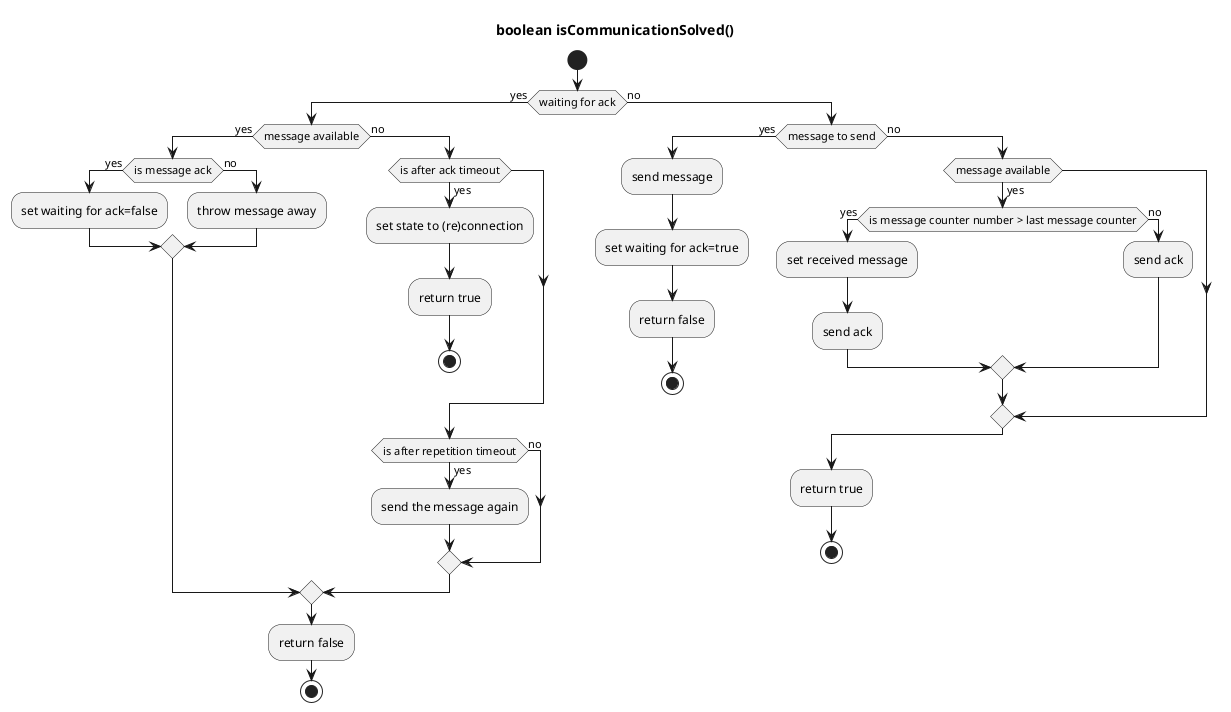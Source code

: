 @startuml
title boolean isCommunicationSolved()

start

' repeat

    if (waiting for ack) then (yes)
        if (message available) then (yes) 
            if (is message ack) then (yes)
                :set waiting for ack=false;
            else  (no)
                :throw message away;
            endif
        else (no) 
            if (is after ack timeout) then (yes) 
                :set state to (re)connection;
                :return true;
                stop
            endif
            if (is after repetition timeout) then (yes) 
                :send the message again;                
            else (no)                
            endif                       
        endif    
        :return false;
        stop    
    else (no)
        if (message to send) then (yes)
            :send message;
            :set waiting for ack=true;
            :return false;
            stop
        else (no) 
            if (message available) then (yes)
                if (is message counter number > last message counter) then (yes)
                    :set received message;
                    :send ack;
                else (no)
                    :send ack;
                endif

                
            endif
        endif        
        :return true;
        stop
    endif
    


' repeat while (true)


@enduml

